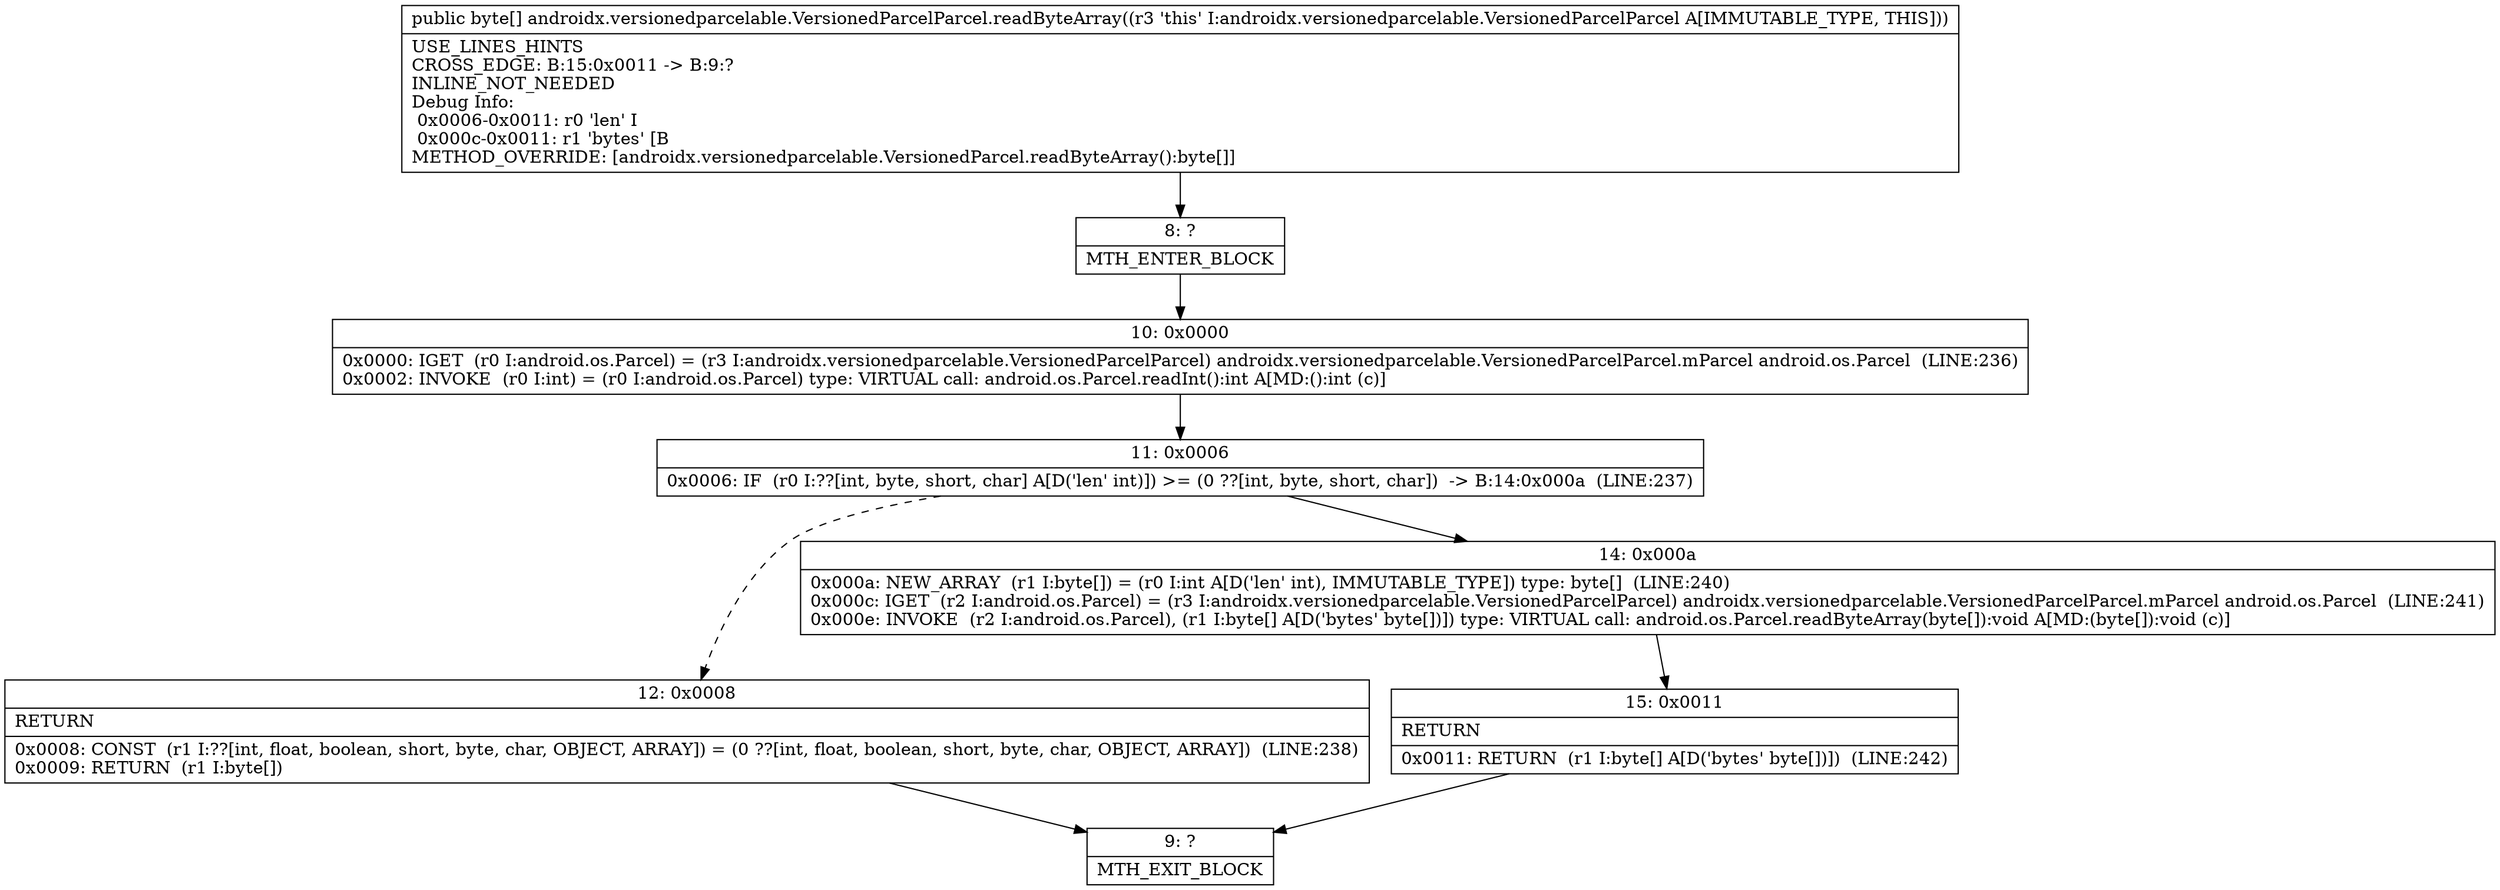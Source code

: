 digraph "CFG forandroidx.versionedparcelable.VersionedParcelParcel.readByteArray()[B" {
Node_8 [shape=record,label="{8\:\ ?|MTH_ENTER_BLOCK\l}"];
Node_10 [shape=record,label="{10\:\ 0x0000|0x0000: IGET  (r0 I:android.os.Parcel) = (r3 I:androidx.versionedparcelable.VersionedParcelParcel) androidx.versionedparcelable.VersionedParcelParcel.mParcel android.os.Parcel  (LINE:236)\l0x0002: INVOKE  (r0 I:int) = (r0 I:android.os.Parcel) type: VIRTUAL call: android.os.Parcel.readInt():int A[MD:():int (c)]\l}"];
Node_11 [shape=record,label="{11\:\ 0x0006|0x0006: IF  (r0 I:??[int, byte, short, char] A[D('len' int)]) \>= (0 ??[int, byte, short, char])  \-\> B:14:0x000a  (LINE:237)\l}"];
Node_12 [shape=record,label="{12\:\ 0x0008|RETURN\l|0x0008: CONST  (r1 I:??[int, float, boolean, short, byte, char, OBJECT, ARRAY]) = (0 ??[int, float, boolean, short, byte, char, OBJECT, ARRAY])  (LINE:238)\l0x0009: RETURN  (r1 I:byte[]) \l}"];
Node_9 [shape=record,label="{9\:\ ?|MTH_EXIT_BLOCK\l}"];
Node_14 [shape=record,label="{14\:\ 0x000a|0x000a: NEW_ARRAY  (r1 I:byte[]) = (r0 I:int A[D('len' int), IMMUTABLE_TYPE]) type: byte[]  (LINE:240)\l0x000c: IGET  (r2 I:android.os.Parcel) = (r3 I:androidx.versionedparcelable.VersionedParcelParcel) androidx.versionedparcelable.VersionedParcelParcel.mParcel android.os.Parcel  (LINE:241)\l0x000e: INVOKE  (r2 I:android.os.Parcel), (r1 I:byte[] A[D('bytes' byte[])]) type: VIRTUAL call: android.os.Parcel.readByteArray(byte[]):void A[MD:(byte[]):void (c)]\l}"];
Node_15 [shape=record,label="{15\:\ 0x0011|RETURN\l|0x0011: RETURN  (r1 I:byte[] A[D('bytes' byte[])])  (LINE:242)\l}"];
MethodNode[shape=record,label="{public byte[] androidx.versionedparcelable.VersionedParcelParcel.readByteArray((r3 'this' I:androidx.versionedparcelable.VersionedParcelParcel A[IMMUTABLE_TYPE, THIS]))  | USE_LINES_HINTS\lCROSS_EDGE: B:15:0x0011 \-\> B:9:?\lINLINE_NOT_NEEDED\lDebug Info:\l  0x0006\-0x0011: r0 'len' I\l  0x000c\-0x0011: r1 'bytes' [B\lMETHOD_OVERRIDE: [androidx.versionedparcelable.VersionedParcel.readByteArray():byte[]]\l}"];
MethodNode -> Node_8;Node_8 -> Node_10;
Node_10 -> Node_11;
Node_11 -> Node_12[style=dashed];
Node_11 -> Node_14;
Node_12 -> Node_9;
Node_14 -> Node_15;
Node_15 -> Node_9;
}

